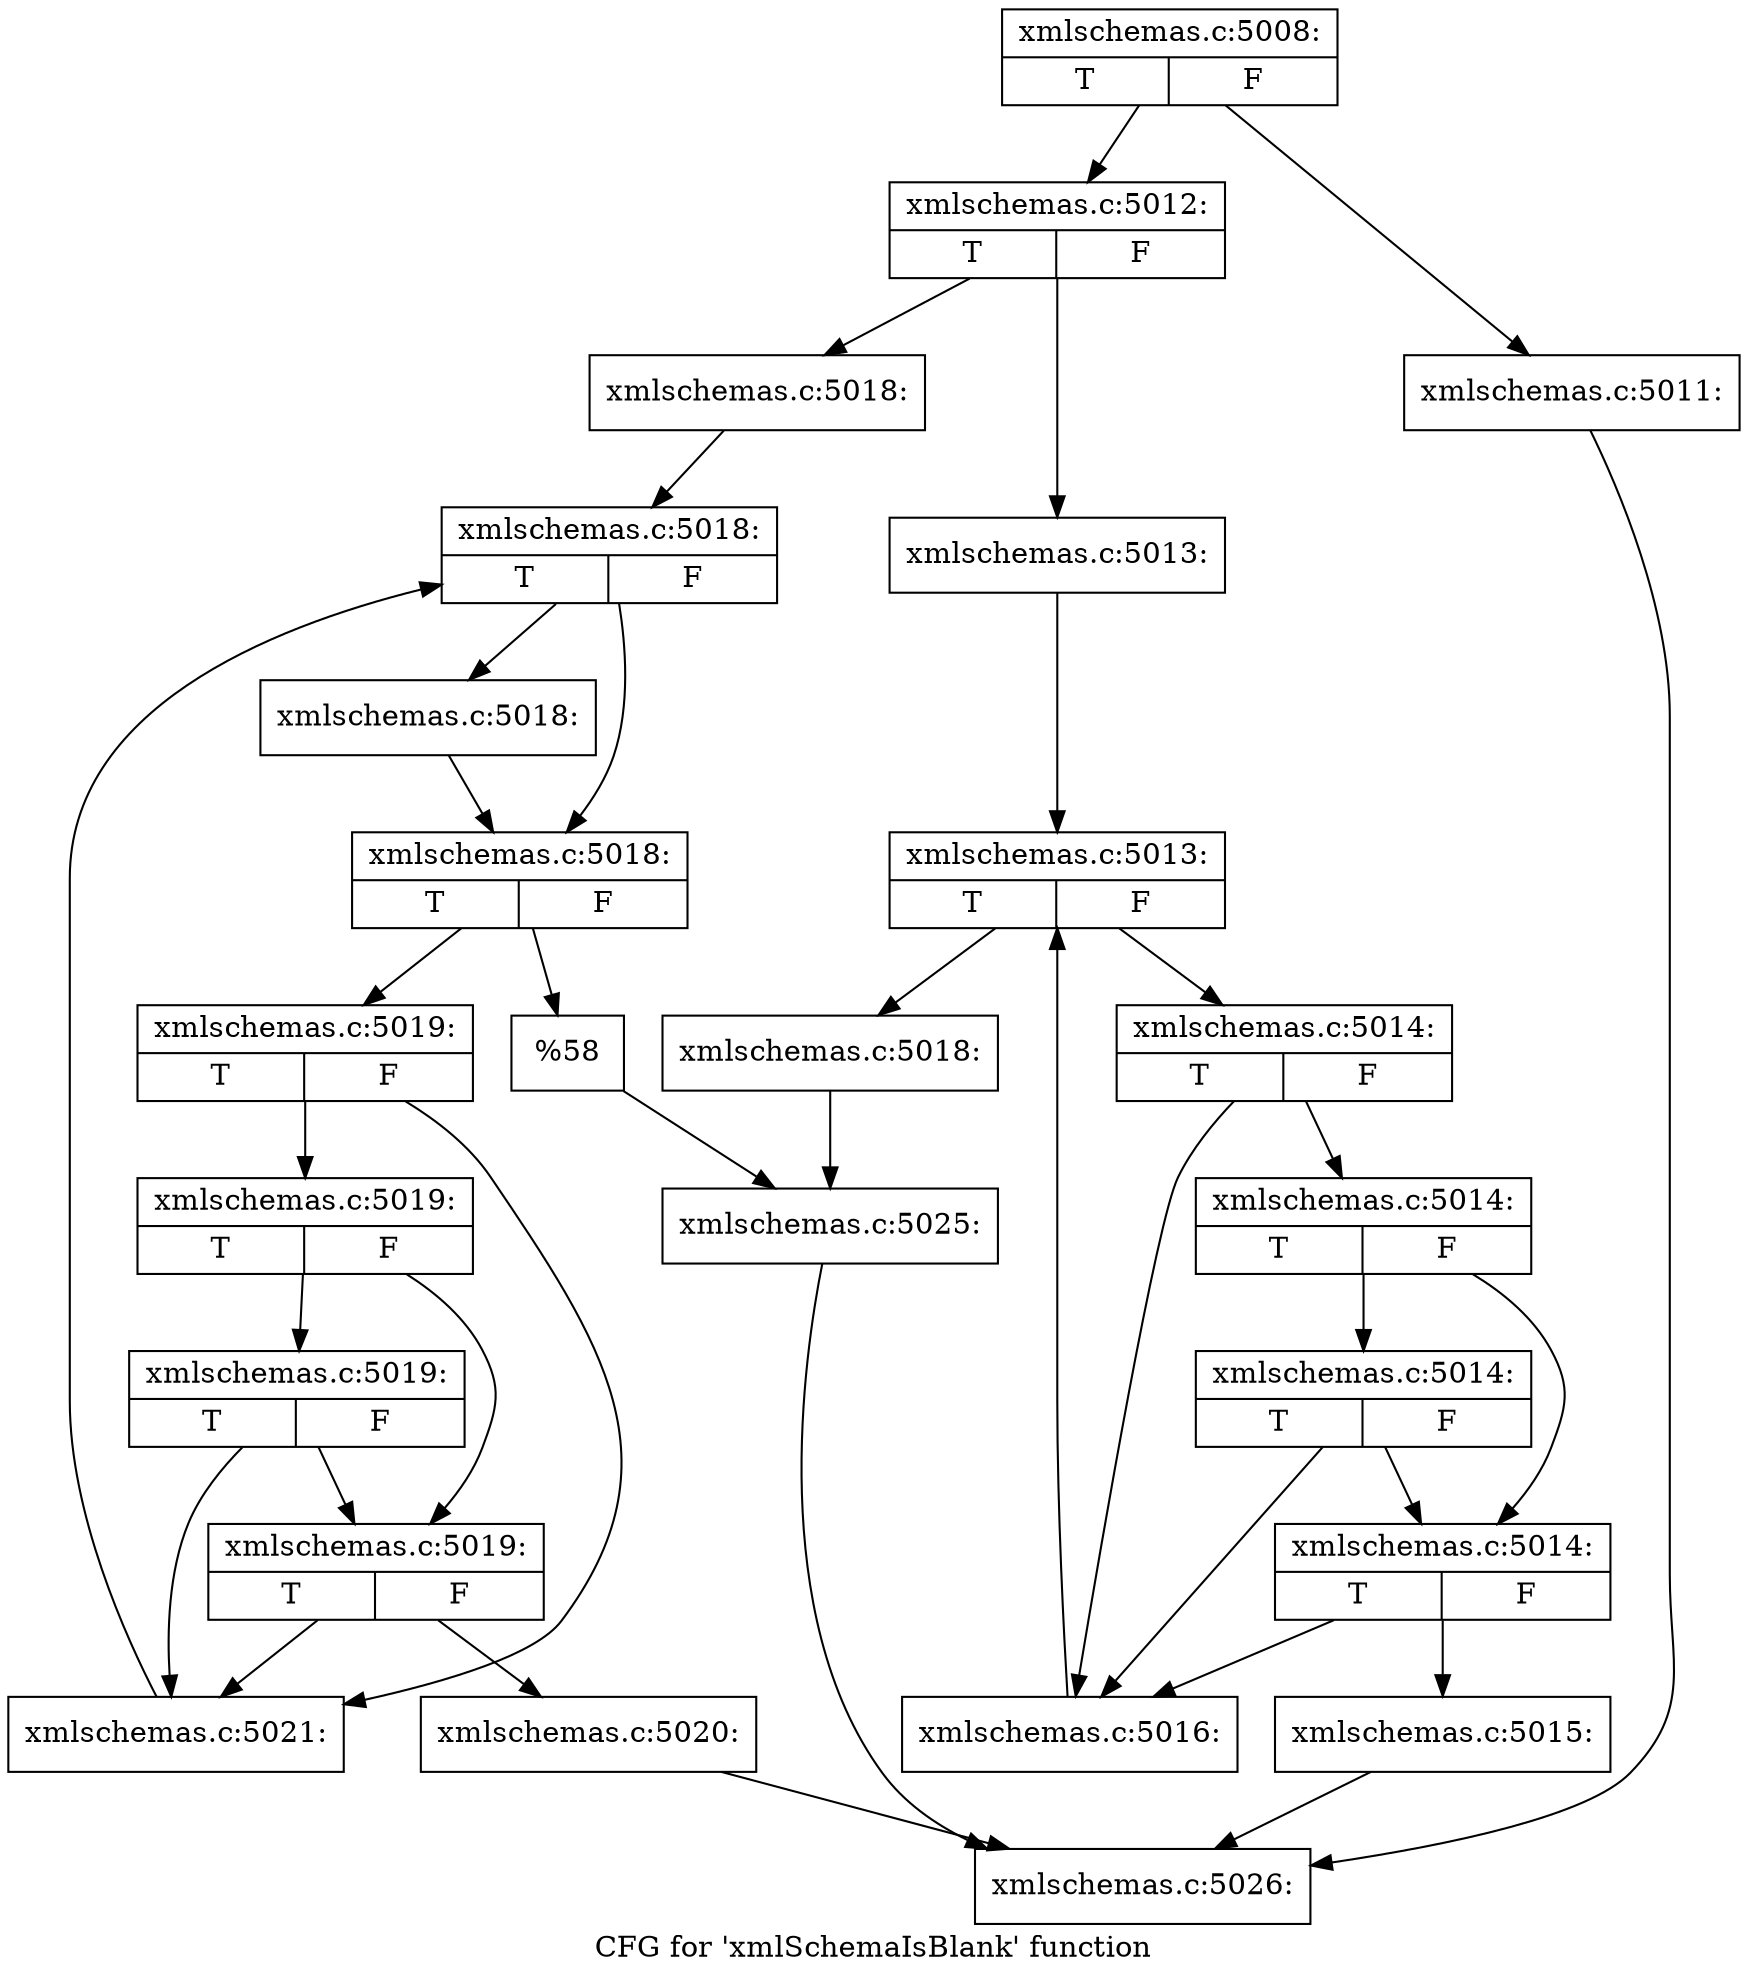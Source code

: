 digraph "CFG for 'xmlSchemaIsBlank' function" {
	label="CFG for 'xmlSchemaIsBlank' function";

	Node0x4c42660 [shape=record,label="{xmlschemas.c:5008:|{<s0>T|<s1>F}}"];
	Node0x4c42660 -> Node0x4c42930;
	Node0x4c42660 -> Node0x4c42980;
	Node0x4c42930 [shape=record,label="{xmlschemas.c:5011:}"];
	Node0x4c42930 -> Node0x4c471a0;
	Node0x4c42980 [shape=record,label="{xmlschemas.c:5012:|{<s0>T|<s1>F}}"];
	Node0x4c42980 -> Node0x4c4c050;
	Node0x4c42980 -> Node0x4c4c0f0;
	Node0x4c4c050 [shape=record,label="{xmlschemas.c:5013:}"];
	Node0x4c4c050 -> Node0x4c4c440;
	Node0x4c4c440 [shape=record,label="{xmlschemas.c:5013:|{<s0>T|<s1>F}}"];
	Node0x4c4c440 -> Node0x4c4c890;
	Node0x4c4c440 -> Node0x4c4c600;
	Node0x4c4c890 [shape=record,label="{xmlschemas.c:5014:|{<s0>T|<s1>F}}"];
	Node0x4c4c890 -> Node0x4c4cad0;
	Node0x4c4c890 -> Node0x4c4cba0;
	Node0x4c4cba0 [shape=record,label="{xmlschemas.c:5014:|{<s0>T|<s1>F}}"];
	Node0x4c4cba0 -> Node0x4c4cda0;
	Node0x4c4cba0 -> Node0x4c4cb20;
	Node0x4c4cda0 [shape=record,label="{xmlschemas.c:5014:|{<s0>T|<s1>F}}"];
	Node0x4c4cda0 -> Node0x4c4cad0;
	Node0x4c4cda0 -> Node0x4c4cb20;
	Node0x4c4cb20 [shape=record,label="{xmlschemas.c:5014:|{<s0>T|<s1>F}}"];
	Node0x4c4cb20 -> Node0x4c4cad0;
	Node0x4c4cb20 -> Node0x4c4ca80;
	Node0x4c4ca80 [shape=record,label="{xmlschemas.c:5015:}"];
	Node0x4c4ca80 -> Node0x4c471a0;
	Node0x4c4cad0 [shape=record,label="{xmlschemas.c:5016:}"];
	Node0x4c4cad0 -> Node0x4c4c440;
	Node0x4c4c600 [shape=record,label="{xmlschemas.c:5018:}"];
	Node0x4c4c600 -> Node0x4c4c0a0;
	Node0x4c4c0f0 [shape=record,label="{xmlschemas.c:5018:}"];
	Node0x4c4c0f0 -> Node0x4c4d940;
	Node0x4c4d940 [shape=record,label="{xmlschemas.c:5018:|{<s0>T|<s1>F}}"];
	Node0x4c4d940 -> Node0x4c4dc30;
	Node0x4c4d940 -> Node0x4c4dbe0;
	Node0x4c4dc30 [shape=record,label="{xmlschemas.c:5018:}"];
	Node0x4c4dc30 -> Node0x4c4dbe0;
	Node0x4c4dbe0 [shape=record,label="{xmlschemas.c:5018:|{<s0>T|<s1>F}}"];
	Node0x4c4dbe0 -> Node0x4c4e180;
	Node0x4c4dbe0 -> Node0x4c4db60;
	Node0x4c4e180 [shape=record,label="{xmlschemas.c:5019:|{<s0>T|<s1>F}}"];
	Node0x4c4e180 -> Node0x4c4e3c0;
	Node0x4c4e180 -> Node0x4c4e490;
	Node0x4c4e490 [shape=record,label="{xmlschemas.c:5019:|{<s0>T|<s1>F}}"];
	Node0x4c4e490 -> Node0x4c4e710;
	Node0x4c4e490 -> Node0x4c4e410;
	Node0x4c4e710 [shape=record,label="{xmlschemas.c:5019:|{<s0>T|<s1>F}}"];
	Node0x4c4e710 -> Node0x4c4e3c0;
	Node0x4c4e710 -> Node0x4c4e410;
	Node0x4c4e410 [shape=record,label="{xmlschemas.c:5019:|{<s0>T|<s1>F}}"];
	Node0x4c4e410 -> Node0x4c4e3c0;
	Node0x4c4e410 -> Node0x4c4e370;
	Node0x4c4e370 [shape=record,label="{xmlschemas.c:5020:}"];
	Node0x4c4e370 -> Node0x4c471a0;
	Node0x4c4e3c0 [shape=record,label="{xmlschemas.c:5021:}"];
	Node0x4c4e3c0 -> Node0x4c4d940;
	Node0x4c4db60 [shape=record,label="{%58}"];
	Node0x4c4db60 -> Node0x4c4c0a0;
	Node0x4c4c0a0 [shape=record,label="{xmlschemas.c:5025:}"];
	Node0x4c4c0a0 -> Node0x4c471a0;
	Node0x4c471a0 [shape=record,label="{xmlschemas.c:5026:}"];
}

